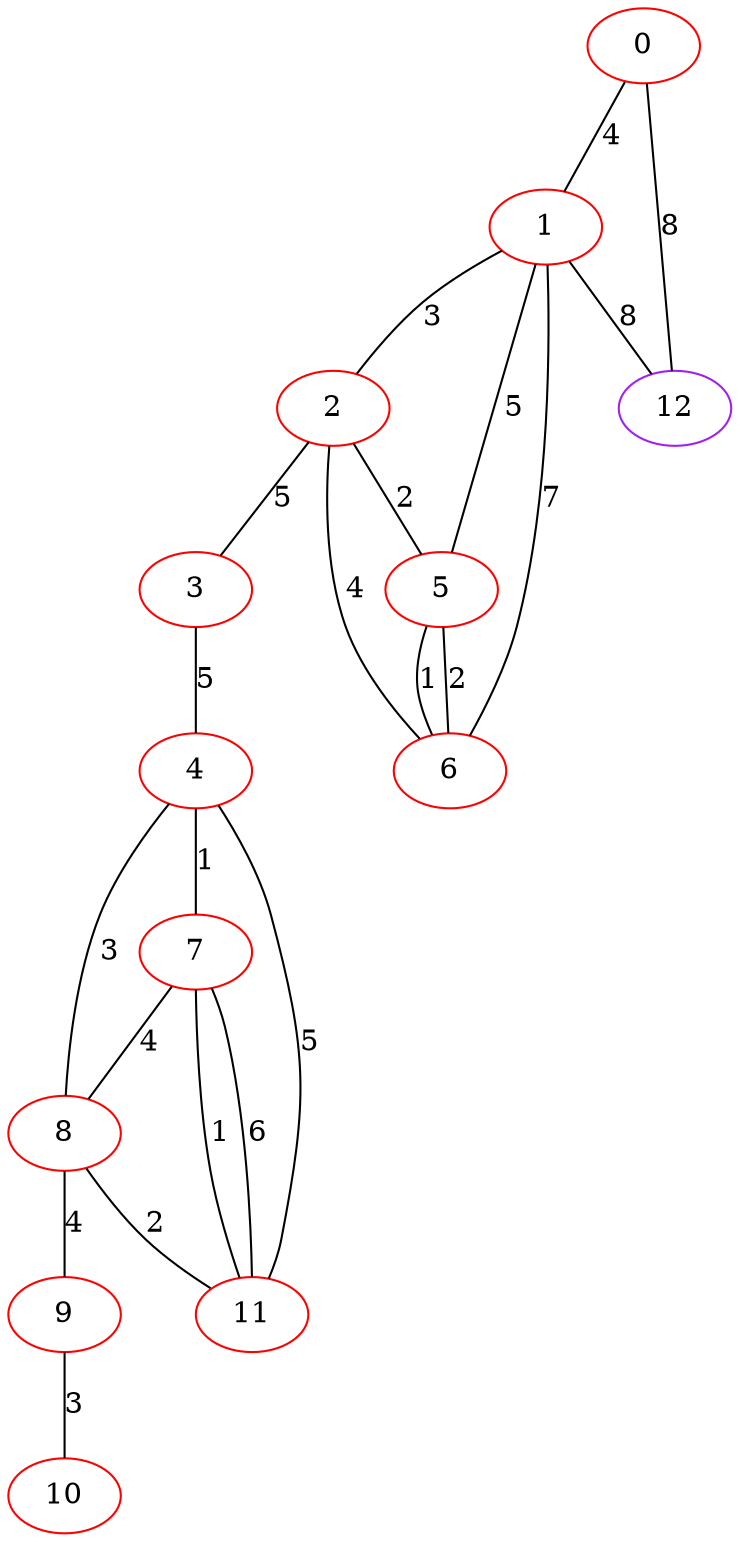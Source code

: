 graph "" {
0 [color=red, weight=1];
1 [color=red, weight=1];
2 [color=red, weight=1];
3 [color=red, weight=1];
4 [color=red, weight=1];
5 [color=red, weight=1];
6 [color=red, weight=1];
7 [color=red, weight=1];
8 [color=red, weight=1];
9 [color=red, weight=1];
10 [color=red, weight=1];
11 [color=red, weight=1];
12 [color=purple, weight=4];
0 -- 1  [key=0, label=4];
0 -- 12  [key=0, label=8];
1 -- 2  [key=0, label=3];
1 -- 12  [key=0, label=8];
1 -- 5  [key=0, label=5];
1 -- 6  [key=0, label=7];
2 -- 3  [key=0, label=5];
2 -- 5  [key=0, label=2];
2 -- 6  [key=0, label=4];
3 -- 4  [key=0, label=5];
4 -- 8  [key=0, label=3];
4 -- 11  [key=0, label=5];
4 -- 7  [key=0, label=1];
5 -- 6  [key=0, label=1];
5 -- 6  [key=1, label=2];
7 -- 8  [key=0, label=4];
7 -- 11  [key=0, label=6];
7 -- 11  [key=1, label=1];
8 -- 9  [key=0, label=4];
8 -- 11  [key=0, label=2];
9 -- 10  [key=0, label=3];
}
